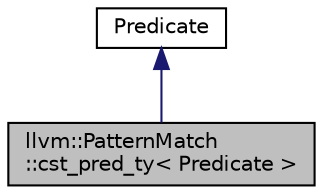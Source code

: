 digraph "llvm::PatternMatch::cst_pred_ty&lt; Predicate &gt;"
{
 // LATEX_PDF_SIZE
  bgcolor="transparent";
  edge [fontname="Helvetica",fontsize="10",labelfontname="Helvetica",labelfontsize="10"];
  node [fontname="Helvetica",fontsize="10",shape="box"];
  Node1 [label="llvm::PatternMatch\l::cst_pred_ty\< Predicate \>",height=0.2,width=0.4,color="black", fillcolor="grey75", style="filled", fontcolor="black",tooltip="This helper class is used to match scalar and vector integer constants that satisfy a specified predi..."];
  Node2 -> Node1 [dir="back",color="midnightblue",fontsize="10",style="solid",fontname="Helvetica"];
  Node2 [label="Predicate",height=0.2,width=0.4,color="black",tooltip=" "];
}
